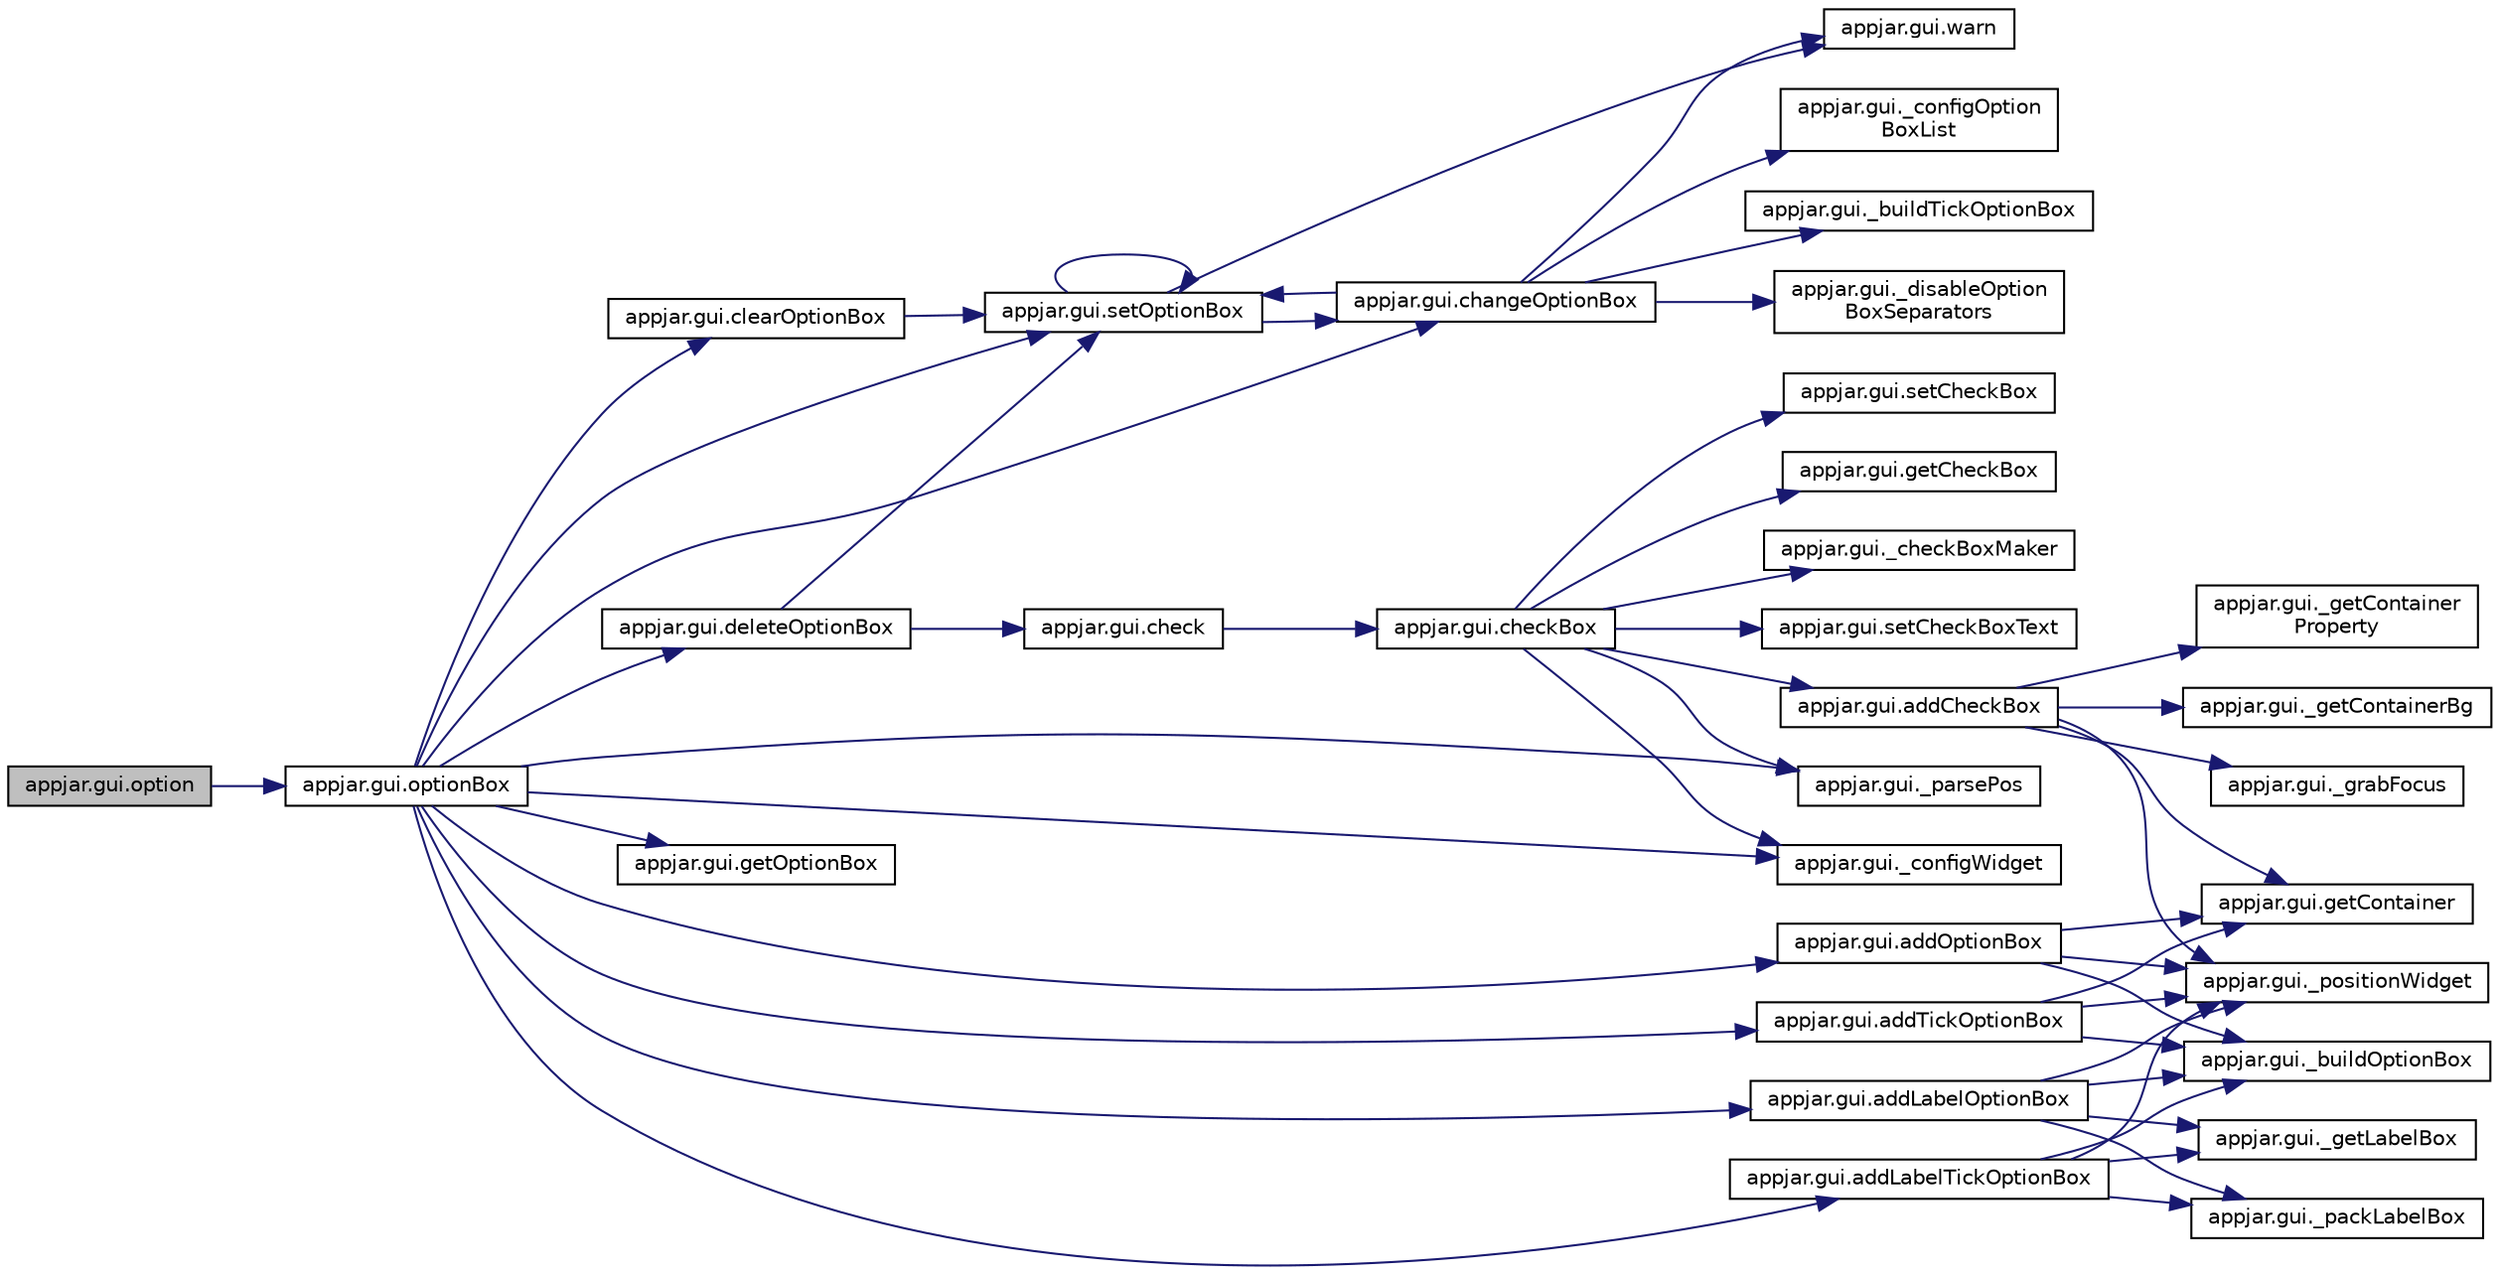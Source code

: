 digraph "appjar.gui.option"
{
  edge [fontname="Helvetica",fontsize="10",labelfontname="Helvetica",labelfontsize="10"];
  node [fontname="Helvetica",fontsize="10",shape=record];
  rankdir="LR";
  Node1633 [label="appjar.gui.option",height=0.2,width=0.4,color="black", fillcolor="grey75", style="filled", fontcolor="black"];
  Node1633 -> Node1634 [color="midnightblue",fontsize="10",style="solid",fontname="Helvetica"];
  Node1634 [label="appjar.gui.optionBox",height=0.2,width=0.4,color="black", fillcolor="white", style="filled",URL="$classappjar_1_1gui.html#a1e6823f3213d880cd6d4218757f4f617"];
  Node1634 -> Node1635 [color="midnightblue",fontsize="10",style="solid",fontname="Helvetica"];
  Node1635 [label="appjar.gui.setOptionBox",height=0.2,width=0.4,color="black", fillcolor="white", style="filled",URL="$classappjar_1_1gui.html#a1265f35528c0da179bf0ef8568fdf463"];
  Node1635 -> Node1636 [color="midnightblue",fontsize="10",style="solid",fontname="Helvetica"];
  Node1636 [label="appjar.gui.warn",height=0.2,width=0.4,color="black", fillcolor="white", style="filled",URL="$classappjar_1_1gui.html#a3ab0139430263b1913b4078cf34e7098"];
  Node1635 -> Node1637 [color="midnightblue",fontsize="10",style="solid",fontname="Helvetica"];
  Node1637 [label="appjar.gui.changeOptionBox",height=0.2,width=0.4,color="black", fillcolor="white", style="filled",URL="$classappjar_1_1gui.html#a974171d577bb5819246fb5c15c1e4fa8"];
  Node1637 -> Node1638 [color="midnightblue",fontsize="10",style="solid",fontname="Helvetica"];
  Node1638 [label="appjar.gui._configOption\lBoxList",height=0.2,width=0.4,color="black", fillcolor="white", style="filled",URL="$classappjar_1_1gui.html#adf8f2708fccc3dd7aabf89a51b99c84a"];
  Node1637 -> Node1636 [color="midnightblue",fontsize="10",style="solid",fontname="Helvetica"];
  Node1637 -> Node1639 [color="midnightblue",fontsize="10",style="solid",fontname="Helvetica"];
  Node1639 [label="appjar.gui._buildTickOptionBox",height=0.2,width=0.4,color="black", fillcolor="white", style="filled",URL="$classappjar_1_1gui.html#a2972ad12f09ae0257127f51a7fa3b214"];
  Node1637 -> Node1640 [color="midnightblue",fontsize="10",style="solid",fontname="Helvetica"];
  Node1640 [label="appjar.gui._disableOption\lBoxSeparators",height=0.2,width=0.4,color="black", fillcolor="white", style="filled",URL="$classappjar_1_1gui.html#a37d662a79a1c51f5a89cabec8c2600e9"];
  Node1637 -> Node1635 [color="midnightblue",fontsize="10",style="solid",fontname="Helvetica"];
  Node1635 -> Node1635 [color="midnightblue",fontsize="10",style="solid",fontname="Helvetica"];
  Node1634 -> Node1641 [color="midnightblue",fontsize="10",style="solid",fontname="Helvetica"];
  Node1641 [label="appjar.gui.clearOptionBox",height=0.2,width=0.4,color="black", fillcolor="white", style="filled",URL="$classappjar_1_1gui.html#a0db4ea223b08f1db3925b7b42c324de7"];
  Node1641 -> Node1635 [color="midnightblue",fontsize="10",style="solid",fontname="Helvetica"];
  Node1634 -> Node1637 [color="midnightblue",fontsize="10",style="solid",fontname="Helvetica"];
  Node1634 -> Node1642 [color="midnightblue",fontsize="10",style="solid",fontname="Helvetica"];
  Node1642 [label="appjar.gui.deleteOptionBox",height=0.2,width=0.4,color="black", fillcolor="white", style="filled",URL="$classappjar_1_1gui.html#ab62464e72a72f5159c279f1218a2a447"];
  Node1642 -> Node1643 [color="midnightblue",fontsize="10",style="solid",fontname="Helvetica"];
  Node1643 [label="appjar.gui.check",height=0.2,width=0.4,color="black", fillcolor="white", style="filled",URL="$classappjar_1_1gui.html#a19ebba5d0f738981a6d3210a88d20dbc"];
  Node1643 -> Node1644 [color="midnightblue",fontsize="10",style="solid",fontname="Helvetica"];
  Node1644 [label="appjar.gui.checkBox",height=0.2,width=0.4,color="black", fillcolor="white", style="filled",URL="$classappjar_1_1gui.html#a88b585699e7e9d95175900d31961112d"];
  Node1644 -> Node1645 [color="midnightblue",fontsize="10",style="solid",fontname="Helvetica"];
  Node1645 [label="appjar.gui.setCheckBox",height=0.2,width=0.4,color="black", fillcolor="white", style="filled",URL="$classappjar_1_1gui.html#a4af955974473127c2bec7749b1c123c3"];
  Node1644 -> Node1646 [color="midnightblue",fontsize="10",style="solid",fontname="Helvetica"];
  Node1646 [label="appjar.gui.getCheckBox",height=0.2,width=0.4,color="black", fillcolor="white", style="filled",URL="$classappjar_1_1gui.html#a1c08bb4ed7a20a9a540ac7ce370eb236"];
  Node1644 -> Node1647 [color="midnightblue",fontsize="10",style="solid",fontname="Helvetica"];
  Node1647 [label="appjar.gui._parsePos",height=0.2,width=0.4,color="black", fillcolor="white", style="filled",URL="$classappjar_1_1gui.html#a8174359ccd50269f6c9f63f00cbb9d7e",tooltip="FUNCTIONS for labels. "];
  Node1644 -> Node1648 [color="midnightblue",fontsize="10",style="solid",fontname="Helvetica"];
  Node1648 [label="appjar.gui._checkBoxMaker",height=0.2,width=0.4,color="black", fillcolor="white", style="filled",URL="$classappjar_1_1gui.html#a45ff6b2e049f7dbda427857cbc1778f5"];
  Node1644 -> Node1649 [color="midnightblue",fontsize="10",style="solid",fontname="Helvetica"];
  Node1649 [label="appjar.gui.setCheckBoxText",height=0.2,width=0.4,color="black", fillcolor="white", style="filled",URL="$classappjar_1_1gui.html#a0a94a7366ee08f746bfc0ee79fa28414"];
  Node1644 -> Node1650 [color="midnightblue",fontsize="10",style="solid",fontname="Helvetica"];
  Node1650 [label="appjar.gui._configWidget",height=0.2,width=0.4,color="black", fillcolor="white", style="filled",URL="$classappjar_1_1gui.html#ac54e9af2a9e7a18f87f0ffafbd156353"];
  Node1644 -> Node1651 [color="midnightblue",fontsize="10",style="solid",fontname="Helvetica"];
  Node1651 [label="appjar.gui.addCheckBox",height=0.2,width=0.4,color="black", fillcolor="white", style="filled",URL="$classappjar_1_1gui.html#a65dadc504c218227cf826fccaa795b89"];
  Node1651 -> Node1652 [color="midnightblue",fontsize="10",style="solid",fontname="Helvetica"];
  Node1652 [label="appjar.gui.getContainer",height=0.2,width=0.4,color="black", fillcolor="white", style="filled",URL="$classappjar_1_1gui.html#a2e8ea27bae5f6758257be218c8279b56"];
  Node1651 -> Node1653 [color="midnightblue",fontsize="10",style="solid",fontname="Helvetica"];
  Node1653 [label="appjar.gui._getContainer\lProperty",height=0.2,width=0.4,color="black", fillcolor="white", style="filled",URL="$classappjar_1_1gui.html#aa5d65e2282cfbe0a4b963b369e7d4e51"];
  Node1651 -> Node1654 [color="midnightblue",fontsize="10",style="solid",fontname="Helvetica"];
  Node1654 [label="appjar.gui._getContainerBg",height=0.2,width=0.4,color="black", fillcolor="white", style="filled",URL="$classappjar_1_1gui.html#a120b8d0d6e0b536ac8735df1ffefd37a"];
  Node1651 -> Node1655 [color="midnightblue",fontsize="10",style="solid",fontname="Helvetica"];
  Node1655 [label="appjar.gui._grabFocus",height=0.2,width=0.4,color="black", fillcolor="white", style="filled",URL="$classappjar_1_1gui.html#a955fd18aaabc99392cfdbf7809a862de"];
  Node1651 -> Node1656 [color="midnightblue",fontsize="10",style="solid",fontname="Helvetica"];
  Node1656 [label="appjar.gui._positionWidget",height=0.2,width=0.4,color="black", fillcolor="white", style="filled",URL="$classappjar_1_1gui.html#a073b1298767aeb92dd77b77cb6000e8c"];
  Node1642 -> Node1635 [color="midnightblue",fontsize="10",style="solid",fontname="Helvetica"];
  Node1634 -> Node1657 [color="midnightblue",fontsize="10",style="solid",fontname="Helvetica"];
  Node1657 [label="appjar.gui.getOptionBox",height=0.2,width=0.4,color="black", fillcolor="white", style="filled",URL="$classappjar_1_1gui.html#abacd02677277cb43514dcf2298ac3674"];
  Node1634 -> Node1647 [color="midnightblue",fontsize="10",style="solid",fontname="Helvetica"];
  Node1634 -> Node1658 [color="midnightblue",fontsize="10",style="solid",fontname="Helvetica"];
  Node1658 [label="appjar.gui.addLabelTickOptionBox",height=0.2,width=0.4,color="black", fillcolor="white", style="filled",URL="$classappjar_1_1gui.html#a6a0bbd621cd1535852a1d8957385a7bb"];
  Node1658 -> Node1659 [color="midnightblue",fontsize="10",style="solid",fontname="Helvetica"];
  Node1659 [label="appjar.gui._getLabelBox",height=0.2,width=0.4,color="black", fillcolor="white", style="filled",URL="$classappjar_1_1gui.html#a51c5eb87c3f9da1969b45f5831a62f16",tooltip="LabelBox Functions. "];
  Node1658 -> Node1660 [color="midnightblue",fontsize="10",style="solid",fontname="Helvetica"];
  Node1660 [label="appjar.gui._buildOptionBox",height=0.2,width=0.4,color="black", fillcolor="white", style="filled",URL="$classappjar_1_1gui.html#a64e461f4fa6ab5f15313891ddaca02b2"];
  Node1658 -> Node1661 [color="midnightblue",fontsize="10",style="solid",fontname="Helvetica"];
  Node1661 [label="appjar.gui._packLabelBox",height=0.2,width=0.4,color="black", fillcolor="white", style="filled",URL="$classappjar_1_1gui.html#ad73cb453be128eb9e03b05ba5dff1480"];
  Node1658 -> Node1656 [color="midnightblue",fontsize="10",style="solid",fontname="Helvetica"];
  Node1634 -> Node1662 [color="midnightblue",fontsize="10",style="solid",fontname="Helvetica"];
  Node1662 [label="appjar.gui.addTickOptionBox",height=0.2,width=0.4,color="black", fillcolor="white", style="filled",URL="$classappjar_1_1gui.html#ab439d49f6c4be161345abf4fd11dd0c5"];
  Node1662 -> Node1660 [color="midnightblue",fontsize="10",style="solid",fontname="Helvetica"];
  Node1662 -> Node1652 [color="midnightblue",fontsize="10",style="solid",fontname="Helvetica"];
  Node1662 -> Node1656 [color="midnightblue",fontsize="10",style="solid",fontname="Helvetica"];
  Node1634 -> Node1663 [color="midnightblue",fontsize="10",style="solid",fontname="Helvetica"];
  Node1663 [label="appjar.gui.addLabelOptionBox",height=0.2,width=0.4,color="black", fillcolor="white", style="filled",URL="$classappjar_1_1gui.html#a53643139f8d07a9a43d7aafee7d6337e"];
  Node1663 -> Node1659 [color="midnightblue",fontsize="10",style="solid",fontname="Helvetica"];
  Node1663 -> Node1660 [color="midnightblue",fontsize="10",style="solid",fontname="Helvetica"];
  Node1663 -> Node1661 [color="midnightblue",fontsize="10",style="solid",fontname="Helvetica"];
  Node1663 -> Node1656 [color="midnightblue",fontsize="10",style="solid",fontname="Helvetica"];
  Node1634 -> Node1664 [color="midnightblue",fontsize="10",style="solid",fontname="Helvetica"];
  Node1664 [label="appjar.gui.addOptionBox",height=0.2,width=0.4,color="black", fillcolor="white", style="filled",URL="$classappjar_1_1gui.html#ae354fdda13178fe687c65d4c5d0fa33d"];
  Node1664 -> Node1660 [color="midnightblue",fontsize="10",style="solid",fontname="Helvetica"];
  Node1664 -> Node1652 [color="midnightblue",fontsize="10",style="solid",fontname="Helvetica"];
  Node1664 -> Node1656 [color="midnightblue",fontsize="10",style="solid",fontname="Helvetica"];
  Node1634 -> Node1650 [color="midnightblue",fontsize="10",style="solid",fontname="Helvetica"];
}
